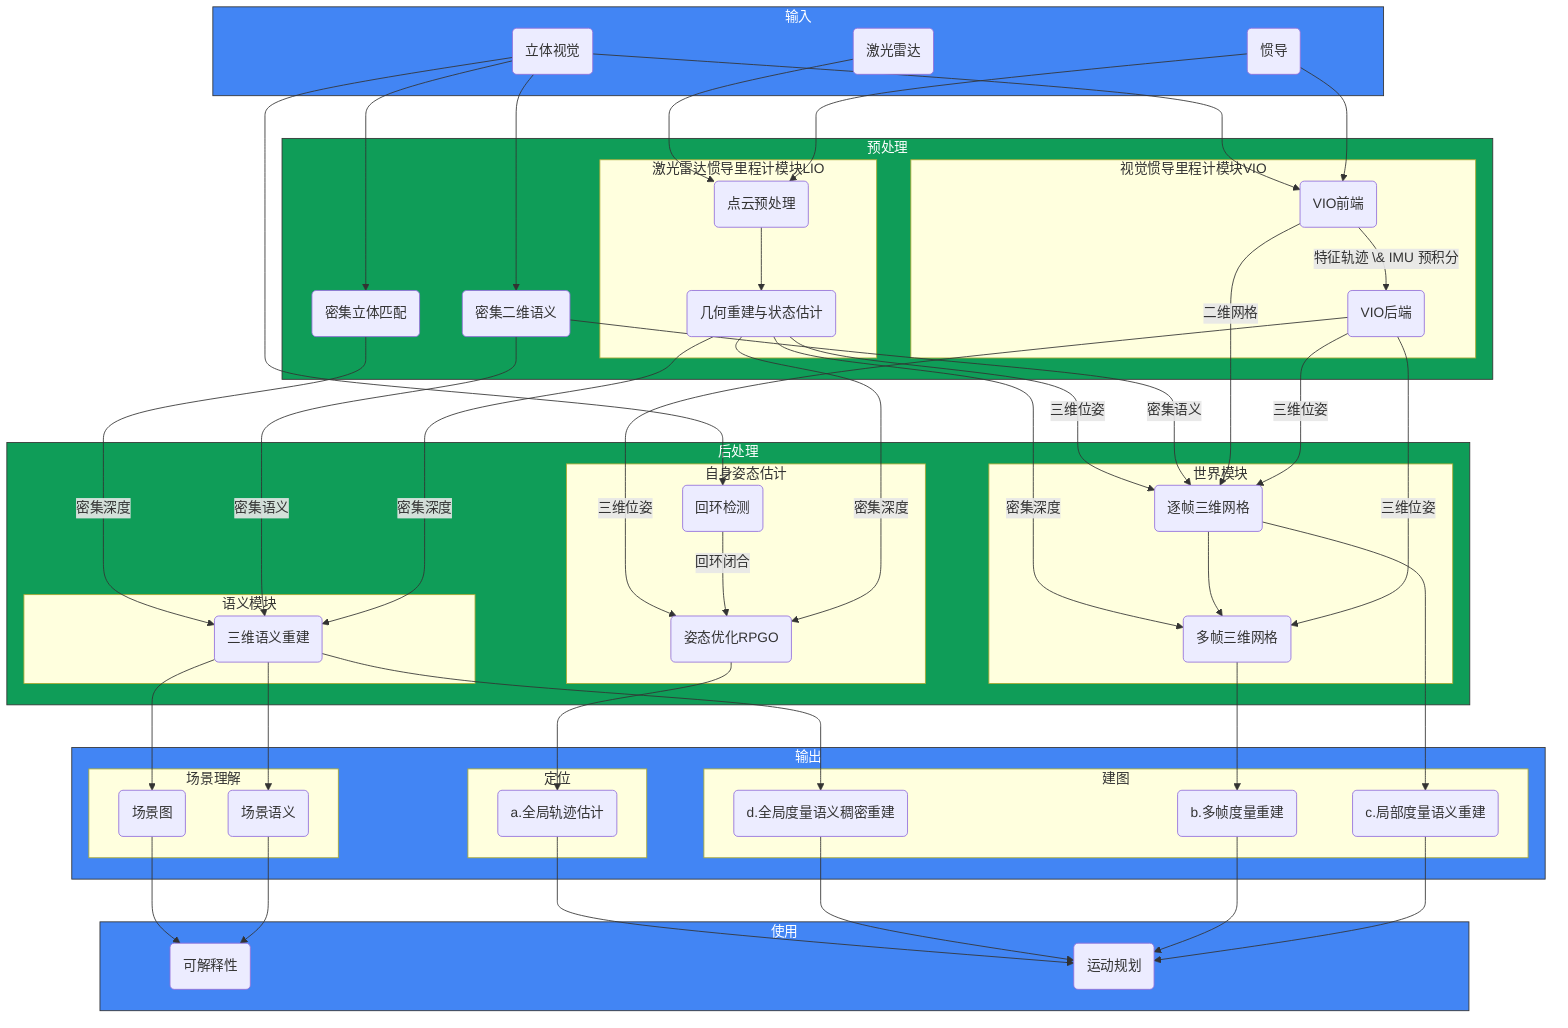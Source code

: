 graph TD
    A(立体视觉) --> A2(密集立体匹配) -->|密集深度| D1
    B(激光雷达) --> C1(点云预处理) --> C2(几何重建与状态估计)-->|三维位姿| H1
    A --> A1(密集二维语义) -->|密集语义| D1(三维语义重建)
    C2 -->|密集深度| D1
    C2 -->|密集深度| J1
    D1 --> O1(场景图) 
    D1 --> O2(场景语义)
    O1 --> Q(可解释性)
    O2 --> Q(可解释性)
    D1 --> E(d.全局度量语义稠密重建) 
    A --> G1(VIO前端)
    F(惯导) --> G1 -->|特征轨迹 \& IMU 预积分| G2(VIO后端)
    F --> C1
    G2 -->|三维位姿| M
    A1(密集二维语义) -->|密集语义| H1(逐帧三维网格)
    G1 -->|二维网格| H1 --> J1(多帧三维网格)
    A --> I(回环检测) 
    G2 -->|三维位姿| H1
    G2 -->|三维位姿| J1 --> K(b.多帧度量重建)
    H1 --> L(c.局部度量语义重建)
    I -->|回环闭合| M(姿态优化RPGO)
    C2 -->|密集深度| M
    M --> N(a.全局轨迹估计)
    N --> P(运动规划)
    E --> P
    K --> P
    L --> P
    subgraph 预处理
        A1
        A2
        subgraph 视觉惯导里程计模块VIO
            G1
            G2
        end
        subgraph 激光雷达惯导里程计模块LIO
            C1
            C2
        end
    end
    subgraph 后处理
        subgraph 世界模块
            H1
            J1
        end
        subgraph 语义模块
            D1
        end
        subgraph 自身姿态估计
            I
            M
        end
    end
    subgraph 输入
        A
        F
        B
    end
    subgraph 输出
        subgraph 场景理解
            O1
            O2
        end
        subgraph 建图
            E
            K
            L
        end
        subgraph 定位
            N
        end
    end
    subgraph 使用
        Q
        P
    end

%% Google brand
classDef blue fill:#4285f4,color:#fff,stroke:#333;
classDef red fill:#db4437,color:#fff,stroke:#333;
classDef yellow fill:#f4b400,color:#fff,stroke:#333;
classDef green fill:#0f9d58,color:#fff,stroke:#333;
class 预处理,后处理 green
class 输入,输出,使用 blue
